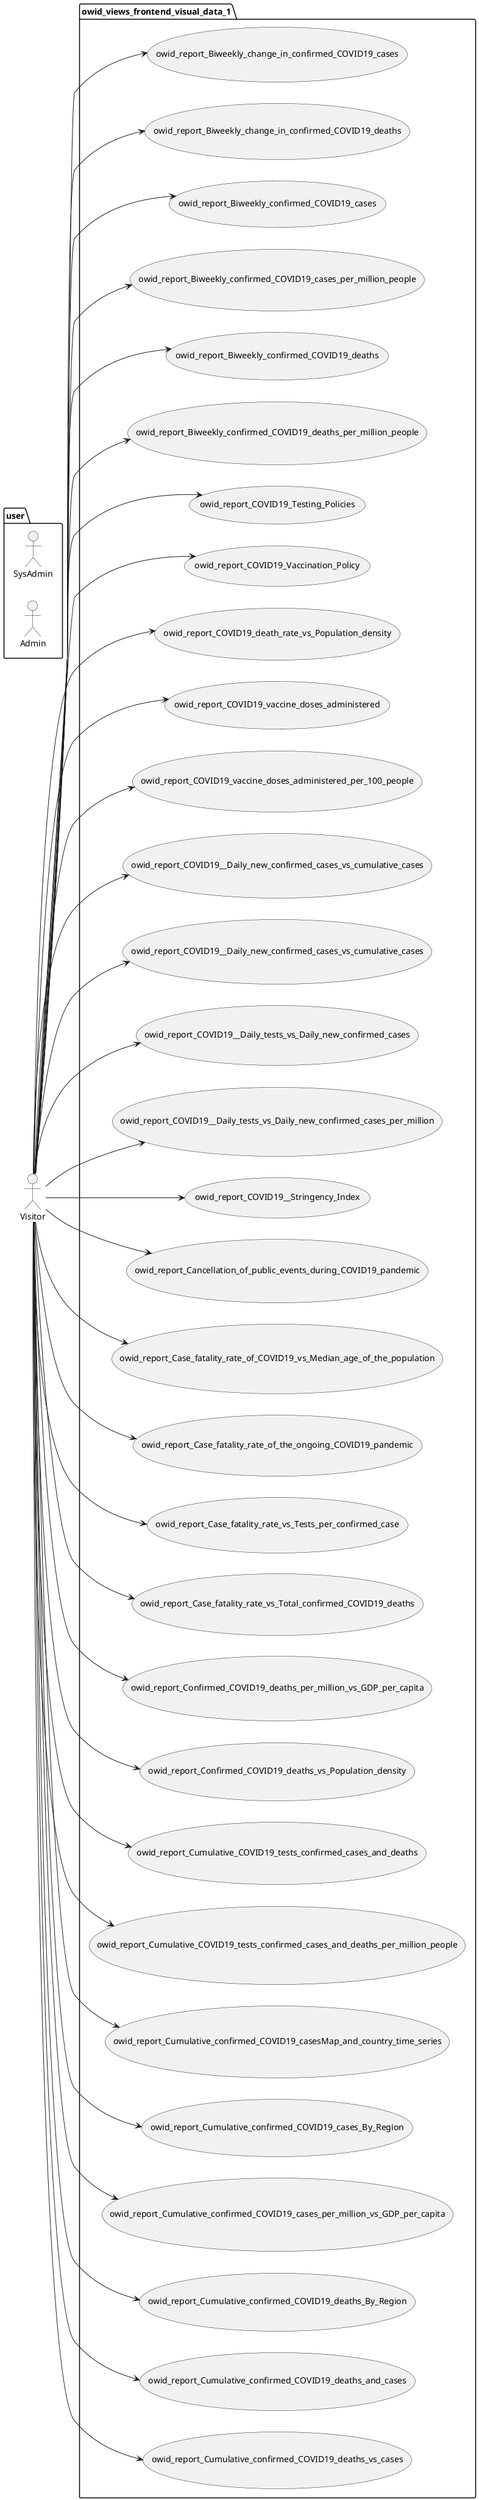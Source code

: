 @startuml
left to right direction
actor Visitor as vu
package user {
	actor SysAdmin as su
	actor Admin as au
}
package owid_views_frontend_visual_data_1 {
    usecase owid_report_Biweekly_change_in_confirmed_COVID19_cases as UC200
    usecase owid_report_Biweekly_change_in_confirmed_COVID19_deaths as UC201
    usecase owid_report_Biweekly_confirmed_COVID19_cases as UC202
    usecase owid_report_Biweekly_confirmed_COVID19_cases_per_million_people as UC203
    usecase owid_report_Biweekly_confirmed_COVID19_deaths as UC204
    usecase owid_report_Biweekly_confirmed_COVID19_deaths_per_million_people as UC205
    usecase owid_report_COVID19_Testing_Policies as UC206
    usecase owid_report_COVID19_Vaccination_Policy as UC207
    usecase owid_report_COVID19_death_rate_vs_Population_density as UC208
    usecase owid_report_COVID19_vaccine_doses_administered as UC209
    usecase owid_report_COVID19_vaccine_doses_administered_per_100_people as UC210
    usecase owid_report_COVID19__Daily_new_confirmed_cases_vs_cumulative_cases as UC211
    usecase owid_report_COVID19__Daily_new_confirmed_cases_vs_cumulative_cases as UC212
    usecase owid_report_COVID19__Daily_tests_vs_Daily_new_confirmed_cases as UC213
    usecase owid_report_COVID19__Daily_tests_vs_Daily_new_confirmed_cases_per_million as UC214
    usecase owid_report_COVID19__Stringency_Index as UC215
    usecase owid_report_Cancellation_of_public_events_during_COVID19_pandemic as UC216
    usecase owid_report_Case_fatality_rate_of_COVID19_vs_Median_age_of_the_population as UC217
    usecase owid_report_Case_fatality_rate_of_the_ongoing_COVID19_pandemic as UC218
    usecase owid_report_Case_fatality_rate_vs_Tests_per_confirmed_case as UC219
    usecase owid_report_Case_fatality_rate_vs_Total_confirmed_COVID19_deaths as UC220
    usecase owid_report_Confirmed_COVID19_deaths_per_million_vs_GDP_per_capita as UC221
    usecase owid_report_Confirmed_COVID19_deaths_vs_Population_density as UC222
    usecase owid_report_Cumulative_COVID19_tests_confirmed_cases_and_deaths as UC223
    usecase owid_report_Cumulative_COVID19_tests_confirmed_cases_and_deaths_per_million_people as UC224
    usecase owid_report_Cumulative_confirmed_COVID19_casesMap_and_country_time_series as UC225
    usecase owid_report_Cumulative_confirmed_COVID19_cases_By_Region as UC226
    usecase owid_report_Cumulative_confirmed_COVID19_cases_per_million_vs_GDP_per_capita as UC227
    usecase owid_report_Cumulative_confirmed_COVID19_deaths_By_Region as UC228
    usecase owid_report_Cumulative_confirmed_COVID19_deaths_and_cases as UC229
    usecase owid_report_Cumulative_confirmed_COVID19_deaths_vs_cases as UC230
}
vu --> UC200
vu --> UC201
vu --> UC202
vu --> UC203
vu --> UC204
vu --> UC205
vu --> UC206
vu --> UC207
vu --> UC208
vu --> UC209
vu --> UC210
vu --> UC211
vu --> UC212
vu --> UC213
vu --> UC214
vu --> UC215
vu --> UC216
vu --> UC217
vu --> UC218
vu --> UC219
vu --> UC220
vu --> UC221
vu --> UC222
vu --> UC223
vu --> UC224
vu --> UC225
vu --> UC226
vu --> UC227
vu --> UC228
vu --> UC229
vu --> UC230
@enduml
